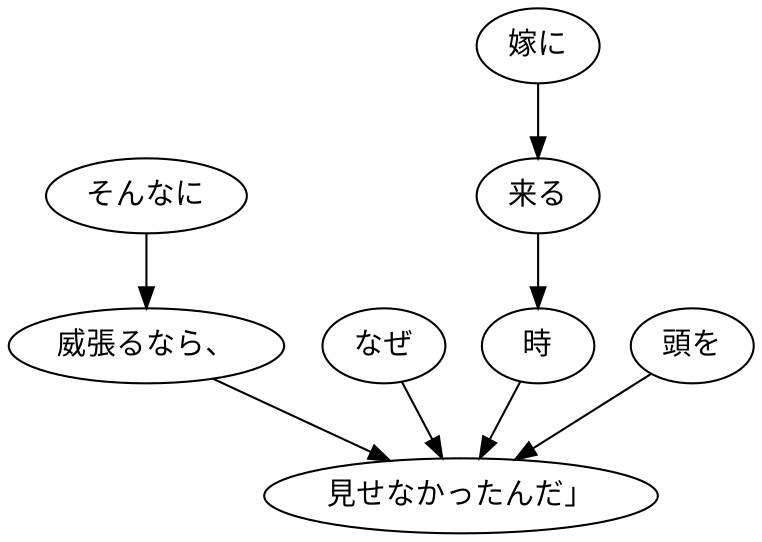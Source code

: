 digraph graph2262 {
	node0 [label="そんなに"];
	node1 [label="威張るなら、"];
	node2 [label="なぜ"];
	node3 [label="嫁に"];
	node4 [label="来る"];
	node5 [label="時"];
	node6 [label="頭を"];
	node7 [label="見せなかったんだ」"];
	node0 -> node1;
	node1 -> node7;
	node2 -> node7;
	node3 -> node4;
	node4 -> node5;
	node5 -> node7;
	node6 -> node7;
}
